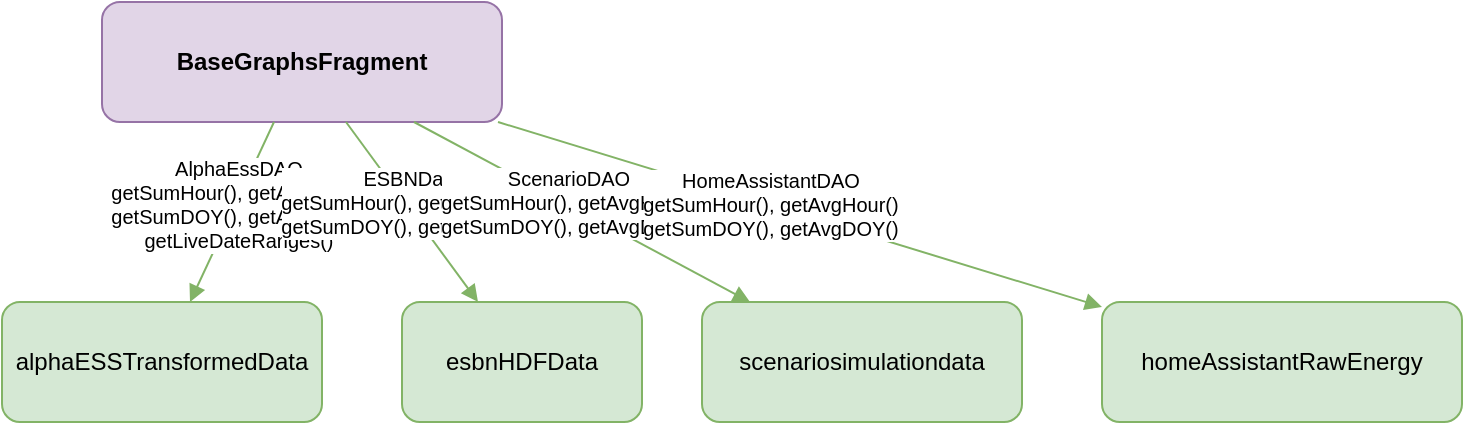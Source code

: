 <mxfile version="24.0.0" type="device">
  <diagram name="BaseGraphsFragment Dependencies" id="base-graphs-fragment">
    <mxGraphModel dx="1000" dy="600" grid="1" gridSize="10" guides="1" tooltips="1" connect="1" arrows="1" fold="1" page="1" pageScale="1" pageWidth="1200" pageHeight="800" math="0" shadow="0">
      <root>
        <mxCell id="0" />
        <mxCell id="1" parent="0" />
        
        <!-- BaseGraphsFragment -->
        <mxCell id="base-graphs-fragment" value="BaseGraphsFragment" style="rounded=1;whiteSpace=wrap;html=1;fillColor=#E1D5E7;strokeColor=#9673A6;fontColor=#000000;fontStyle=1;" vertex="1" parent="1">
          <mxGeometry x="100" y="50" width="200" height="60" as="geometry" />
        </mxCell>
        
        <!-- Database Tables -->
        <mxCell id="alphaess-table" value="alphaESSTransformedData" style="rounded=1;whiteSpace=wrap;html=1;fillColor=#D5E8D4;strokeColor=#82B366;fontColor=#000000;" vertex="1" parent="1">
          <mxGeometry x="50" y="200" width="160" height="60" as="geometry" />
        </mxCell>
        
        <mxCell id="esbn-table" value="esbnHDFData" style="rounded=1;whiteSpace=wrap;html=1;fillColor=#D5E8D4;strokeColor=#82B366;fontColor=#000000;" vertex="1" parent="1">
          <mxGeometry x="250" y="200" width="120" height="60" as="geometry" />
        </mxCell>
        
        <mxCell id="simulation-table" value="scenariosimulationdata" style="rounded=1;whiteSpace=wrap;html=1;fillColor=#D5E8D4;strokeColor=#82B366;fontColor=#000000;" vertex="1" parent="1">
          <mxGeometry x="400" y="200" width="160" height="60" as="geometry" />
        </mxCell>
        
        <mxCell id="homeassistant-table" value="homeAssistantRawEnergy" style="rounded=1;whiteSpace=wrap;html=1;fillColor=#D5E8D4;strokeColor=#82B366;fontColor=#000000;" vertex="1" parent="1">
          <mxGeometry x="600" y="200" width="180" height="60" as="geometry" />
        </mxCell>
        
        <!-- Connections -->
        <mxCell id="connection1" edge="1" parent="1" source="base-graphs-fragment" target="alphaess-table" style="rounded=1;orthogonalLoop=1;jettySize=auto;html=1;startArrow=none;startFill=0;endArrow=block;endFill=1;strokeColor=#82B366;">
          <mxGeometry relative="1" as="geometry" />
        </mxCell>
        <mxCell id="dao1-label" value="AlphaEssDAO&#xa;getSumHour(), getAvgHour()&#xa;getSumDOY(), getAvgDOY()&#xa;getLiveDateRanges()" style="edgeLabel;html=1;align=center;verticalAlign=middle;resizable=0;points=[];fontSize=10;fontColor=#000000;labelBackgroundColor=#FFFFFF;" vertex="1" connectable="0" parent="connection1">
          <mxGeometry x="-0.1" y="1" relative="1" as="geometry">
            <mxPoint as="offset" />
          </mxGeometry>
        </mxCell>
        
        <mxCell id="connection2" edge="1" parent="1" source="base-graphs-fragment" target="esbn-table" style="rounded=1;orthogonalLoop=1;jettySize=auto;html=1;startArrow=none;startFill=0;endArrow=block;endFill=1;strokeColor=#82B366;">
          <mxGeometry relative="1" as="geometry" />
        </mxCell>
        <mxCell id="dao2-label" value="ESBNDao&#xa;getSumHour(), getAvgHour()&#xa;getSumDOY(), getAvgDOY()" style="edgeLabel;html=1;align=center;verticalAlign=middle;resizable=0;points=[];fontSize=10;fontColor=#000000;labelBackgroundColor=#FFFFFF;" vertex="1" connectable="0" parent="connection2">
          <mxGeometry x="-0.1" y="1" relative="1" as="geometry">
            <mxPoint as="offset" />
          </mxGeometry>
        </mxCell>
        
        <mxCell id="connection3" edge="1" parent="1" source="base-graphs-fragment" target="simulation-table" style="rounded=1;orthogonalLoop=1;jettySize=auto;html=1;startArrow=none;startFill=0;endArrow=block;endFill=1;strokeColor=#82B366;">
          <mxGeometry relative="1" as="geometry" />
        </mxCell>
        <mxCell id="dao3-label" value="ScenarioDAO&#xa;getSumHour(), getAvgHour()&#xa;getSumDOY(), getAvgDOY()" style="edgeLabel;html=1;align=center;verticalAlign=middle;resizable=0;points=[];fontSize=10;fontColor=#000000;labelBackgroundColor=#FFFFFF;" vertex="1" connectable="0" parent="connection3">
          <mxGeometry x="-0.1" y="1" relative="1" as="geometry">
            <mxPoint as="offset" />
          </mxGeometry>
        </mxCell>
        
        <mxCell id="connection4" edge="1" parent="1" source="base-graphs-fragment" target="homeassistant-table" style="rounded=1;orthogonalLoop=1;jettySize=auto;html=1;startArrow=none;startFill=0;endArrow=block;endFill=1;strokeColor=#82B366;">
          <mxGeometry relative="1" as="geometry" />
        </mxCell>
        <mxCell id="dao4-label" value="HomeAssistantDAO&#xa;getSumHour(), getAvgHour()&#xa;getSumDOY(), getAvgDOY()" style="edgeLabel;html=1;align=center;verticalAlign=middle;resizable=0;points=[];fontSize=10;fontColor=#000000;labelBackgroundColor=#FFFFFF;" vertex="1" connectable="0" parent="connection4">
          <mxGeometry x="-0.1" y="1" relative="1" as="geometry">
            <mxPoint as="offset" />
          </mxGeometry>
        </mxCell>
        
      </root>
    </mxGraphModel>
  </diagram>
</mxfile>